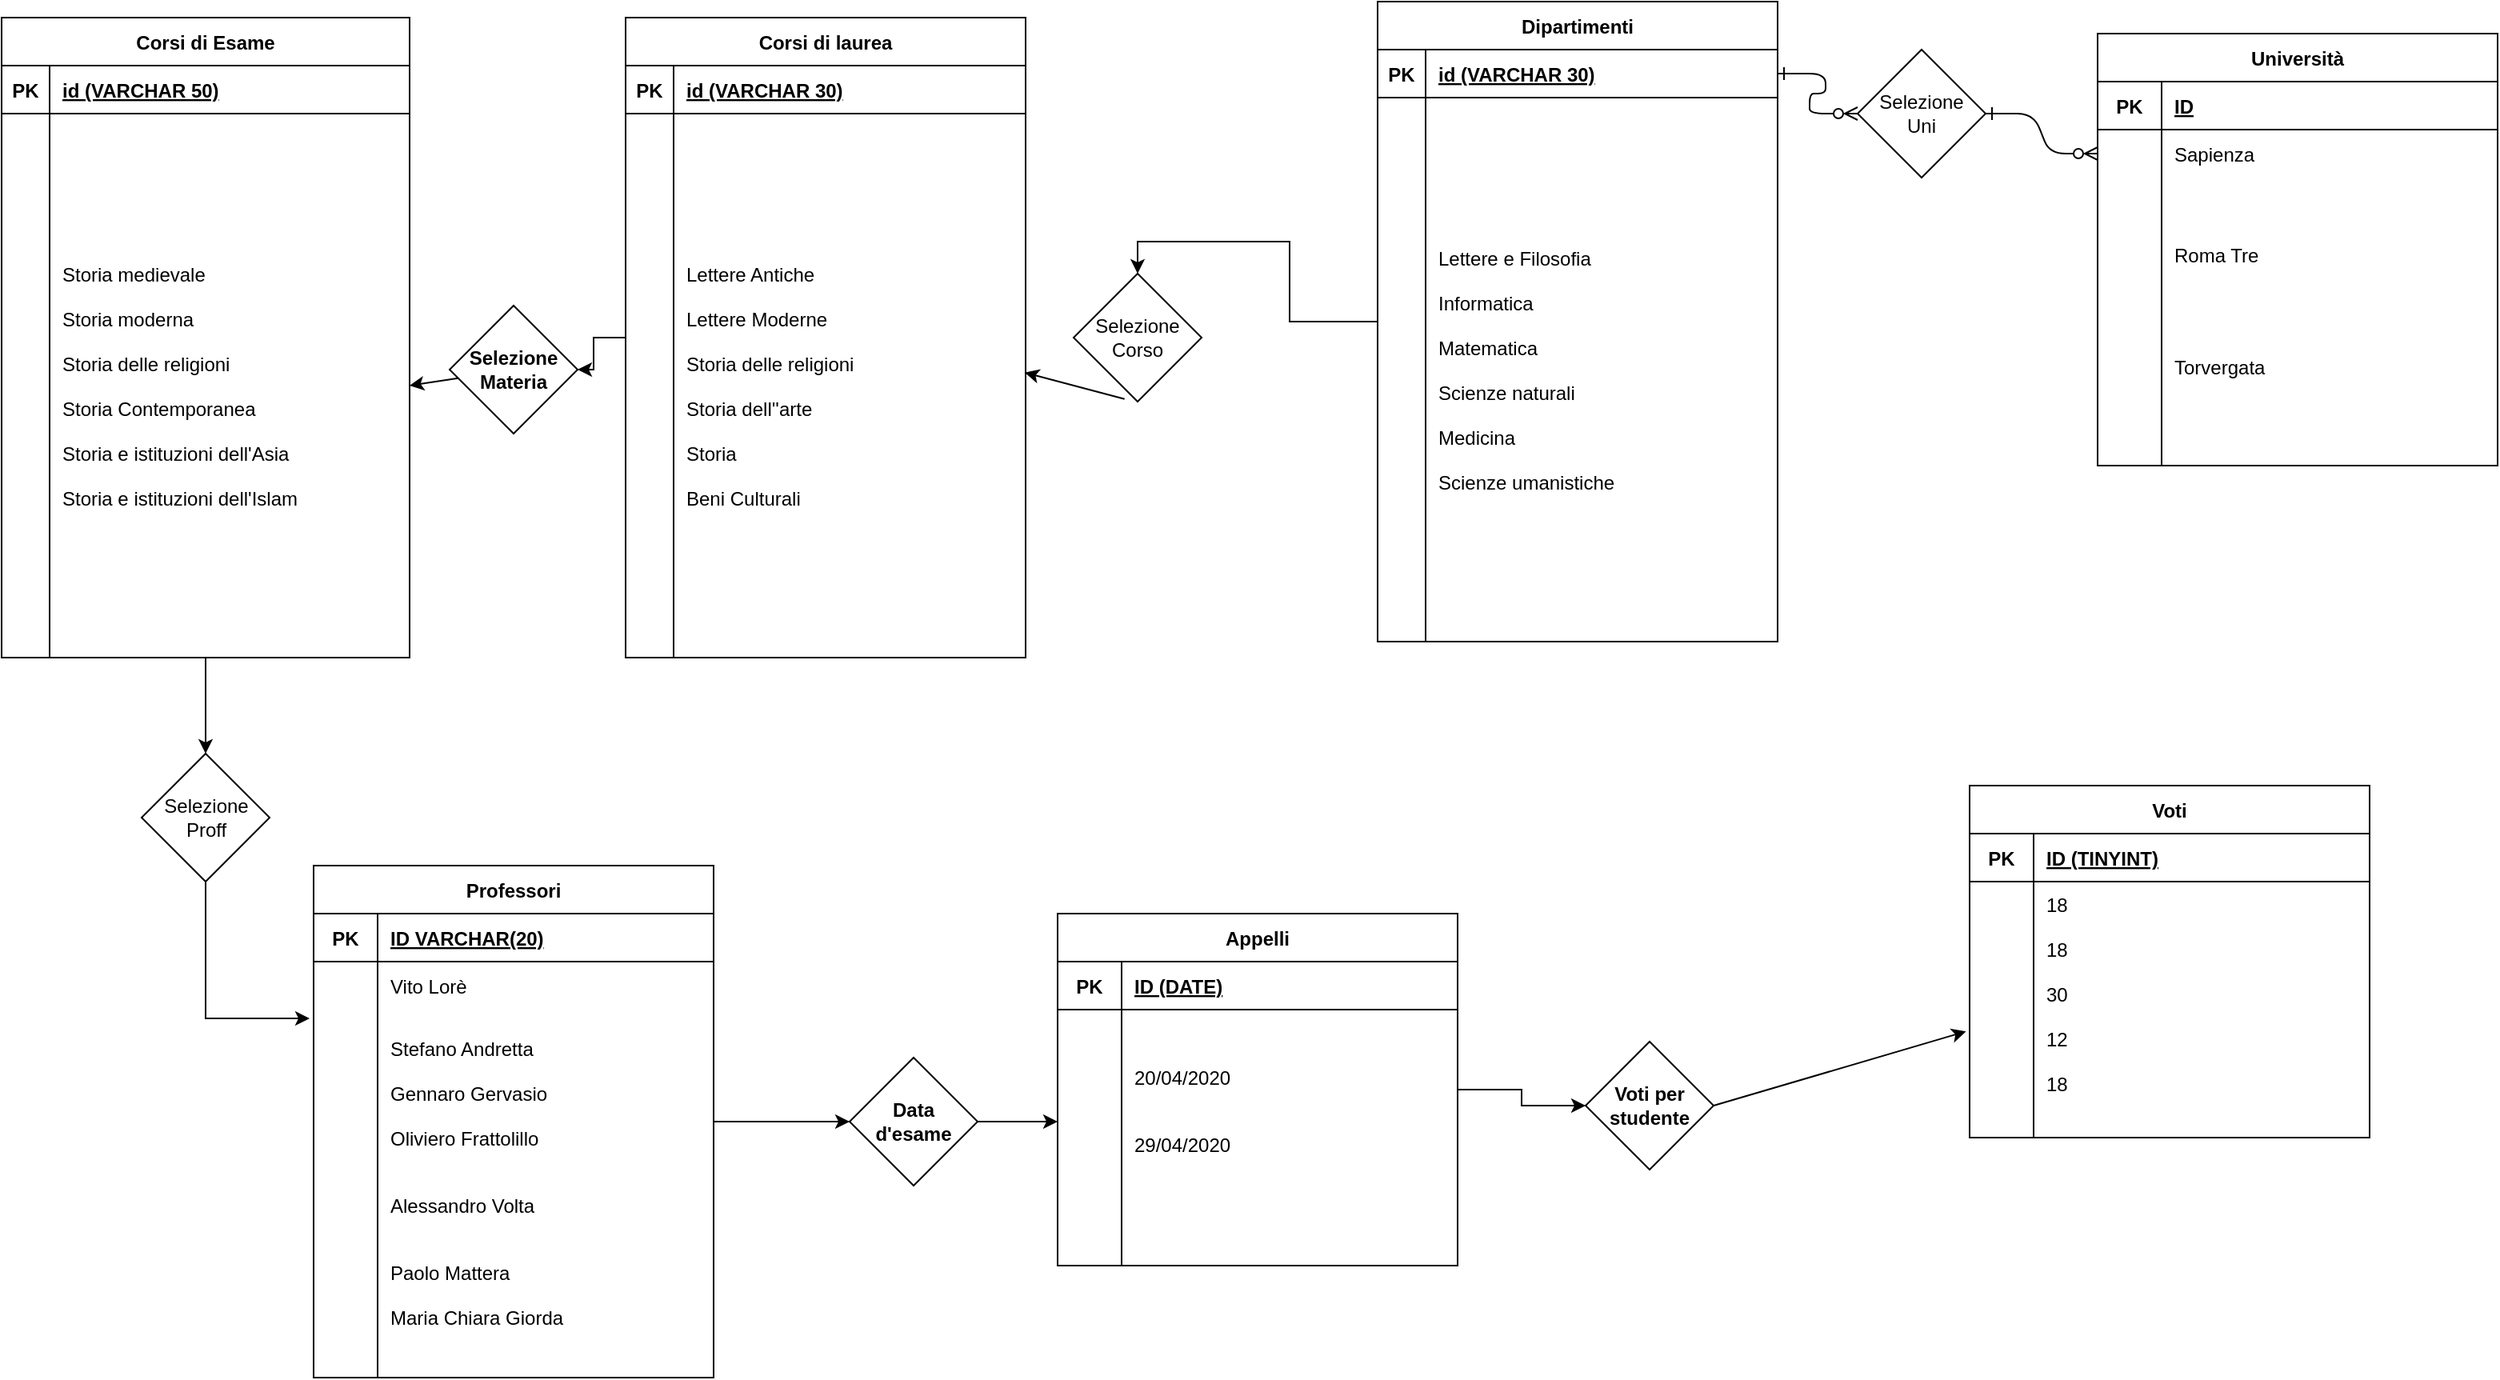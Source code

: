 <mxfile version="21.2.1" type="github">
  <diagram id="R2lEEEUBdFMjLlhIrx00" name="Page-1">
    <mxGraphModel dx="1687" dy="911" grid="1" gridSize="10" guides="1" tooltips="1" connect="1" arrows="1" fold="1" page="1" pageScale="1" pageWidth="850" pageHeight="1100" math="0" shadow="0" extFonts="Permanent Marker^https://fonts.googleapis.com/css?family=Permanent+Marker">
      <root>
        <mxCell id="0" />
        <mxCell id="1" parent="0" />
        <mxCell id="C-vyLk0tnHw3VtMMgP7b-1" value="" style="edgeStyle=entityRelationEdgeStyle;endArrow=ERzeroToMany;startArrow=ERone;endFill=1;startFill=0;" parent="1" source="h8qXrJD4TZeDcTLQphAm-74" target="C-vyLk0tnHw3VtMMgP7b-6" edge="1">
          <mxGeometry width="100" height="100" relative="1" as="geometry">
            <mxPoint x="340" y="720" as="sourcePoint" />
            <mxPoint x="440" y="620" as="targetPoint" />
          </mxGeometry>
        </mxCell>
        <mxCell id="C-vyLk0tnHw3VtMMgP7b-2" value="Università" style="shape=table;startSize=30;container=1;collapsible=1;childLayout=tableLayout;fixedRows=1;rowLines=0;fontStyle=1;align=center;resizeLast=1;" parent="1" vertex="1">
          <mxGeometry x="1320" y="230" width="250" height="270" as="geometry" />
        </mxCell>
        <mxCell id="C-vyLk0tnHw3VtMMgP7b-3" value="" style="shape=partialRectangle;collapsible=0;dropTarget=0;pointerEvents=0;fillColor=none;points=[[0,0.5],[1,0.5]];portConstraint=eastwest;top=0;left=0;right=0;bottom=1;" parent="C-vyLk0tnHw3VtMMgP7b-2" vertex="1">
          <mxGeometry y="30" width="250" height="30" as="geometry" />
        </mxCell>
        <mxCell id="C-vyLk0tnHw3VtMMgP7b-4" value="PK" style="shape=partialRectangle;overflow=hidden;connectable=0;fillColor=none;top=0;left=0;bottom=0;right=0;fontStyle=1;" parent="C-vyLk0tnHw3VtMMgP7b-3" vertex="1">
          <mxGeometry width="40" height="30" as="geometry">
            <mxRectangle width="40" height="30" as="alternateBounds" />
          </mxGeometry>
        </mxCell>
        <mxCell id="C-vyLk0tnHw3VtMMgP7b-5" value="ID" style="shape=partialRectangle;overflow=hidden;connectable=0;fillColor=none;top=0;left=0;bottom=0;right=0;align=left;spacingLeft=6;fontStyle=5;" parent="C-vyLk0tnHw3VtMMgP7b-3" vertex="1">
          <mxGeometry x="40" width="210" height="30" as="geometry">
            <mxRectangle width="210" height="30" as="alternateBounds" />
          </mxGeometry>
        </mxCell>
        <mxCell id="C-vyLk0tnHw3VtMMgP7b-6" value="" style="shape=partialRectangle;collapsible=0;dropTarget=0;pointerEvents=0;fillColor=none;points=[[0,0.5],[1,0.5]];portConstraint=eastwest;top=0;left=0;right=0;bottom=0;" parent="C-vyLk0tnHw3VtMMgP7b-2" vertex="1">
          <mxGeometry y="60" width="250" height="30" as="geometry" />
        </mxCell>
        <mxCell id="C-vyLk0tnHw3VtMMgP7b-7" value="" style="shape=partialRectangle;overflow=hidden;connectable=0;fillColor=none;top=0;left=0;bottom=0;right=0;" parent="C-vyLk0tnHw3VtMMgP7b-6" vertex="1">
          <mxGeometry width="40" height="30" as="geometry">
            <mxRectangle width="40" height="30" as="alternateBounds" />
          </mxGeometry>
        </mxCell>
        <mxCell id="C-vyLk0tnHw3VtMMgP7b-8" value="Sapienza" style="shape=partialRectangle;overflow=hidden;connectable=0;fillColor=none;top=0;left=0;bottom=0;right=0;align=left;spacingLeft=6;" parent="C-vyLk0tnHw3VtMMgP7b-6" vertex="1">
          <mxGeometry x="40" width="210" height="30" as="geometry">
            <mxRectangle width="210" height="30" as="alternateBounds" />
          </mxGeometry>
        </mxCell>
        <mxCell id="C-vyLk0tnHw3VtMMgP7b-9" value="" style="shape=partialRectangle;collapsible=0;dropTarget=0;pointerEvents=0;fillColor=none;points=[[0,0.5],[1,0.5]];portConstraint=eastwest;top=0;left=0;right=0;bottom=0;" parent="C-vyLk0tnHw3VtMMgP7b-2" vertex="1">
          <mxGeometry y="90" width="250" height="180" as="geometry" />
        </mxCell>
        <mxCell id="C-vyLk0tnHw3VtMMgP7b-10" value="" style="shape=partialRectangle;overflow=hidden;connectable=0;fillColor=none;top=0;left=0;bottom=0;right=0;" parent="C-vyLk0tnHw3VtMMgP7b-9" vertex="1">
          <mxGeometry width="40" height="180" as="geometry">
            <mxRectangle width="40" height="180" as="alternateBounds" />
          </mxGeometry>
        </mxCell>
        <mxCell id="C-vyLk0tnHw3VtMMgP7b-11" value="Roma Tre&#xa;&#xa;&#xa;&#xa;&#xa;Torvergata&#xa;" style="shape=partialRectangle;overflow=hidden;connectable=0;fillColor=none;top=0;left=0;bottom=0;right=0;align=left;spacingLeft=6;" parent="C-vyLk0tnHw3VtMMgP7b-9" vertex="1">
          <mxGeometry x="40" width="210" height="180" as="geometry">
            <mxRectangle width="210" height="180" as="alternateBounds" />
          </mxGeometry>
        </mxCell>
        <mxCell id="h8qXrJD4TZeDcTLQphAm-7" style="edgeStyle=orthogonalEdgeStyle;rounded=0;orthogonalLoop=1;jettySize=auto;html=1;entryX=0.5;entryY=0;entryDx=0;entryDy=0;" parent="1" source="C-vyLk0tnHw3VtMMgP7b-23" target="h8qXrJD4TZeDcTLQphAm-6" edge="1">
          <mxGeometry relative="1" as="geometry">
            <mxPoint x="205" y="670" as="targetPoint" />
          </mxGeometry>
        </mxCell>
        <mxCell id="C-vyLk0tnHw3VtMMgP7b-23" value="Dipartimenti" style="shape=table;startSize=30;container=1;collapsible=1;childLayout=tableLayout;fixedRows=1;rowLines=0;fontStyle=1;align=center;resizeLast=1;" parent="1" vertex="1">
          <mxGeometry x="870" y="210" width="250" height="400" as="geometry" />
        </mxCell>
        <mxCell id="C-vyLk0tnHw3VtMMgP7b-24" value="" style="shape=partialRectangle;collapsible=0;dropTarget=0;pointerEvents=0;fillColor=none;points=[[0,0.5],[1,0.5]];portConstraint=eastwest;top=0;left=0;right=0;bottom=1;" parent="C-vyLk0tnHw3VtMMgP7b-23" vertex="1">
          <mxGeometry y="30" width="250" height="30" as="geometry" />
        </mxCell>
        <mxCell id="C-vyLk0tnHw3VtMMgP7b-25" value="PK" style="shape=partialRectangle;overflow=hidden;connectable=0;fillColor=none;top=0;left=0;bottom=0;right=0;fontStyle=1;" parent="C-vyLk0tnHw3VtMMgP7b-24" vertex="1">
          <mxGeometry width="30" height="30" as="geometry">
            <mxRectangle width="30" height="30" as="alternateBounds" />
          </mxGeometry>
        </mxCell>
        <mxCell id="C-vyLk0tnHw3VtMMgP7b-26" value="id (VARCHAR 30) " style="shape=partialRectangle;overflow=hidden;connectable=0;fillColor=none;top=0;left=0;bottom=0;right=0;align=left;spacingLeft=6;fontStyle=5;" parent="C-vyLk0tnHw3VtMMgP7b-24" vertex="1">
          <mxGeometry x="30" width="220" height="30" as="geometry">
            <mxRectangle width="220" height="30" as="alternateBounds" />
          </mxGeometry>
        </mxCell>
        <mxCell id="C-vyLk0tnHw3VtMMgP7b-27" value="" style="shape=partialRectangle;collapsible=0;dropTarget=0;pointerEvents=0;fillColor=none;points=[[0,0.5],[1,0.5]];portConstraint=eastwest;top=0;left=0;right=0;bottom=0;" parent="C-vyLk0tnHw3VtMMgP7b-23" vertex="1">
          <mxGeometry y="60" width="250" height="340" as="geometry" />
        </mxCell>
        <mxCell id="C-vyLk0tnHw3VtMMgP7b-28" value="" style="shape=partialRectangle;overflow=hidden;connectable=0;fillColor=none;top=0;left=0;bottom=0;right=0;" parent="C-vyLk0tnHw3VtMMgP7b-27" vertex="1">
          <mxGeometry width="30" height="340" as="geometry">
            <mxRectangle width="30" height="340" as="alternateBounds" />
          </mxGeometry>
        </mxCell>
        <mxCell id="C-vyLk0tnHw3VtMMgP7b-29" value="Lettere e Filosofia&#xa;&#xa;Informatica&#xa;&#xa;Matematica&#xa;&#xa;Scienze naturali &#xa;&#xa;Medicina&#xa;&#xa;Scienze umanistiche" style="shape=partialRectangle;overflow=hidden;connectable=0;fillColor=none;top=0;left=0;bottom=0;right=0;align=left;spacingLeft=6;" parent="C-vyLk0tnHw3VtMMgP7b-27" vertex="1">
          <mxGeometry x="30" width="220" height="340" as="geometry">
            <mxRectangle width="220" height="340" as="alternateBounds" />
          </mxGeometry>
        </mxCell>
        <mxCell id="h8qXrJD4TZeDcTLQphAm-6" value="&lt;div&gt;Selezione &lt;br&gt;&lt;/div&gt;&lt;div&gt;Corso&lt;br&gt;&lt;/div&gt;" style="rhombus;whiteSpace=wrap;html=1;" parent="1" vertex="1">
          <mxGeometry x="680" y="380" width="80" height="80" as="geometry" />
        </mxCell>
        <mxCell id="h8qXrJD4TZeDcTLQphAm-20" value="" style="edgeStyle=orthogonalEdgeStyle;rounded=0;orthogonalLoop=1;jettySize=auto;html=1;" parent="1" source="h8qXrJD4TZeDcTLQphAm-12" target="h8qXrJD4TZeDcTLQphAm-19" edge="1">
          <mxGeometry relative="1" as="geometry" />
        </mxCell>
        <mxCell id="h8qXrJD4TZeDcTLQphAm-12" value="Corsi di laurea" style="shape=table;startSize=30;container=1;collapsible=1;childLayout=tableLayout;fixedRows=1;rowLines=0;fontStyle=1;align=center;resizeLast=1;" parent="1" vertex="1">
          <mxGeometry x="400" y="220" width="250" height="400" as="geometry" />
        </mxCell>
        <mxCell id="h8qXrJD4TZeDcTLQphAm-13" value="" style="shape=partialRectangle;collapsible=0;dropTarget=0;pointerEvents=0;fillColor=none;points=[[0,0.5],[1,0.5]];portConstraint=eastwest;top=0;left=0;right=0;bottom=1;" parent="h8qXrJD4TZeDcTLQphAm-12" vertex="1">
          <mxGeometry y="30" width="250" height="30" as="geometry" />
        </mxCell>
        <mxCell id="h8qXrJD4TZeDcTLQphAm-14" value="PK" style="shape=partialRectangle;overflow=hidden;connectable=0;fillColor=none;top=0;left=0;bottom=0;right=0;fontStyle=1;" parent="h8qXrJD4TZeDcTLQphAm-13" vertex="1">
          <mxGeometry width="30" height="30" as="geometry">
            <mxRectangle width="30" height="30" as="alternateBounds" />
          </mxGeometry>
        </mxCell>
        <mxCell id="h8qXrJD4TZeDcTLQphAm-15" value="id (VARCHAR 30)" style="shape=partialRectangle;overflow=hidden;connectable=0;fillColor=none;top=0;left=0;bottom=0;right=0;align=left;spacingLeft=6;fontStyle=5;" parent="h8qXrJD4TZeDcTLQphAm-13" vertex="1">
          <mxGeometry x="30" width="220" height="30" as="geometry">
            <mxRectangle width="220" height="30" as="alternateBounds" />
          </mxGeometry>
        </mxCell>
        <mxCell id="h8qXrJD4TZeDcTLQphAm-16" value="" style="shape=partialRectangle;collapsible=0;dropTarget=0;pointerEvents=0;fillColor=none;points=[[0,0.5],[1,0.5]];portConstraint=eastwest;top=0;left=0;right=0;bottom=0;" parent="h8qXrJD4TZeDcTLQphAm-12" vertex="1">
          <mxGeometry y="60" width="250" height="340" as="geometry" />
        </mxCell>
        <mxCell id="h8qXrJD4TZeDcTLQphAm-17" value="" style="shape=partialRectangle;overflow=hidden;connectable=0;fillColor=none;top=0;left=0;bottom=0;right=0;" parent="h8qXrJD4TZeDcTLQphAm-16" vertex="1">
          <mxGeometry width="30" height="340" as="geometry">
            <mxRectangle width="30" height="340" as="alternateBounds" />
          </mxGeometry>
        </mxCell>
        <mxCell id="h8qXrJD4TZeDcTLQphAm-18" value="Lettere Antiche&#xa;&#xa;Lettere Moderne&#xa;&#xa;Storia delle religioni&#xa;&#xa;Storia dell&#39;&#39;arte&#xa;&#xa;Storia&#xa;&#xa;Beni Culturali" style="shape=partialRectangle;overflow=hidden;connectable=0;fillColor=none;top=0;left=0;bottom=0;right=0;align=left;spacingLeft=6;" parent="h8qXrJD4TZeDcTLQphAm-16" vertex="1">
          <mxGeometry x="30" width="220" height="340" as="geometry">
            <mxRectangle width="220" height="340" as="alternateBounds" />
          </mxGeometry>
        </mxCell>
        <mxCell id="h8qXrJD4TZeDcTLQphAm-19" value="&lt;div&gt;Selezione&lt;/div&gt;&lt;div&gt;Materia&lt;br&gt;&lt;/div&gt;" style="rhombus;whiteSpace=wrap;html=1;startSize=30;fontStyle=1;" parent="1" vertex="1">
          <mxGeometry x="290" y="400" width="80" height="80" as="geometry" />
        </mxCell>
        <mxCell id="pwPn2gaEZ3_HKGQv34FF-6" value="" style="edgeStyle=orthogonalEdgeStyle;rounded=0;orthogonalLoop=1;jettySize=auto;html=1;entryX=-0.01;entryY=0.024;entryDx=0;entryDy=0;entryPerimeter=0;" edge="1" parent="1" source="h8qXrJD4TZeDcTLQphAm-22" target="h8qXrJD4TZeDcTLQphAm-54">
          <mxGeometry relative="1" as="geometry">
            <mxPoint x="137.5" y="850" as="targetPoint" />
          </mxGeometry>
        </mxCell>
        <mxCell id="h8qXrJD4TZeDcTLQphAm-22" value="&lt;div&gt;Selezione &lt;br&gt;&lt;/div&gt;&lt;div&gt;Proff&lt;br&gt;&lt;/div&gt;" style="rhombus;whiteSpace=wrap;html=1;" parent="1" vertex="1">
          <mxGeometry x="97.5" y="680" width="80" height="80" as="geometry" />
        </mxCell>
        <mxCell id="pwPn2gaEZ3_HKGQv34FF-4" value="" style="edgeStyle=orthogonalEdgeStyle;rounded=0;orthogonalLoop=1;jettySize=auto;html=1;" edge="1" parent="1" source="h8qXrJD4TZeDcTLQphAm-23" target="h8qXrJD4TZeDcTLQphAm-22">
          <mxGeometry relative="1" as="geometry" />
        </mxCell>
        <mxCell id="h8qXrJD4TZeDcTLQphAm-23" value="Corsi di Esame" style="shape=table;startSize=30;container=1;collapsible=1;childLayout=tableLayout;fixedRows=1;rowLines=0;fontStyle=1;align=center;resizeLast=1;" parent="1" vertex="1">
          <mxGeometry x="10" y="220" width="255" height="400" as="geometry" />
        </mxCell>
        <mxCell id="h8qXrJD4TZeDcTLQphAm-24" value="" style="shape=partialRectangle;collapsible=0;dropTarget=0;pointerEvents=0;fillColor=none;points=[[0,0.5],[1,0.5]];portConstraint=eastwest;top=0;left=0;right=0;bottom=1;" parent="h8qXrJD4TZeDcTLQphAm-23" vertex="1">
          <mxGeometry y="30" width="255" height="30" as="geometry" />
        </mxCell>
        <mxCell id="h8qXrJD4TZeDcTLQphAm-25" value="PK" style="shape=partialRectangle;overflow=hidden;connectable=0;fillColor=none;top=0;left=0;bottom=0;right=0;fontStyle=1;" parent="h8qXrJD4TZeDcTLQphAm-24" vertex="1">
          <mxGeometry width="30" height="30" as="geometry">
            <mxRectangle width="30" height="30" as="alternateBounds" />
          </mxGeometry>
        </mxCell>
        <mxCell id="h8qXrJD4TZeDcTLQphAm-26" value="id (VARCHAR 50)" style="shape=partialRectangle;overflow=hidden;connectable=0;fillColor=none;top=0;left=0;bottom=0;right=0;align=left;spacingLeft=6;fontStyle=5;" parent="h8qXrJD4TZeDcTLQphAm-24" vertex="1">
          <mxGeometry x="30" width="225" height="30" as="geometry">
            <mxRectangle width="225" height="30" as="alternateBounds" />
          </mxGeometry>
        </mxCell>
        <mxCell id="h8qXrJD4TZeDcTLQphAm-27" value="" style="shape=partialRectangle;collapsible=0;dropTarget=0;pointerEvents=0;fillColor=none;points=[[0,0.5],[1,0.5]];portConstraint=eastwest;top=0;left=0;right=0;bottom=0;" parent="h8qXrJD4TZeDcTLQphAm-23" vertex="1">
          <mxGeometry y="60" width="255" height="340" as="geometry" />
        </mxCell>
        <mxCell id="h8qXrJD4TZeDcTLQphAm-28" value="" style="shape=partialRectangle;overflow=hidden;connectable=0;fillColor=none;top=0;left=0;bottom=0;right=0;" parent="h8qXrJD4TZeDcTLQphAm-27" vertex="1">
          <mxGeometry width="30" height="340" as="geometry">
            <mxRectangle width="30" height="340" as="alternateBounds" />
          </mxGeometry>
        </mxCell>
        <mxCell id="h8qXrJD4TZeDcTLQphAm-29" value="Storia medievale&#xa;&#xa;Storia moderna&#xa;&#xa;Storia delle religioni&#xa;&#xa;Storia Contemporanea&#xa;&#xa;Storia e istituzioni dell&#39;Asia&#xa;&#xa;Storia e istituzioni dell&#39;Islam" style="shape=partialRectangle;overflow=hidden;connectable=0;fillColor=none;top=0;left=0;bottom=0;right=0;align=left;spacingLeft=6;" parent="h8qXrJD4TZeDcTLQphAm-27" vertex="1">
          <mxGeometry x="30" width="225" height="340" as="geometry">
            <mxRectangle width="225" height="340" as="alternateBounds" />
          </mxGeometry>
        </mxCell>
        <mxCell id="h8qXrJD4TZeDcTLQphAm-61" value="" style="edgeStyle=orthogonalEdgeStyle;rounded=0;orthogonalLoop=1;jettySize=auto;html=1;" parent="1" source="h8qXrJD4TZeDcTLQphAm-47" target="h8qXrJD4TZeDcTLQphAm-60" edge="1">
          <mxGeometry relative="1" as="geometry" />
        </mxCell>
        <mxCell id="h8qXrJD4TZeDcTLQphAm-47" value="Professori" style="shape=table;startSize=30;container=1;collapsible=1;childLayout=tableLayout;fixedRows=1;rowLines=0;fontStyle=1;align=center;resizeLast=1;" parent="1" vertex="1">
          <mxGeometry x="205" y="750" width="250" height="320" as="geometry" />
        </mxCell>
        <mxCell id="h8qXrJD4TZeDcTLQphAm-48" value="" style="shape=partialRectangle;collapsible=0;dropTarget=0;pointerEvents=0;fillColor=none;points=[[0,0.5],[1,0.5]];portConstraint=eastwest;top=0;left=0;right=0;bottom=1;" parent="h8qXrJD4TZeDcTLQphAm-47" vertex="1">
          <mxGeometry y="30" width="250" height="30" as="geometry" />
        </mxCell>
        <mxCell id="h8qXrJD4TZeDcTLQphAm-49" value="PK" style="shape=partialRectangle;overflow=hidden;connectable=0;fillColor=none;top=0;left=0;bottom=0;right=0;fontStyle=1;" parent="h8qXrJD4TZeDcTLQphAm-48" vertex="1">
          <mxGeometry width="40" height="30" as="geometry">
            <mxRectangle width="40" height="30" as="alternateBounds" />
          </mxGeometry>
        </mxCell>
        <mxCell id="h8qXrJD4TZeDcTLQphAm-50" value="ID VARCHAR(20)" style="shape=partialRectangle;overflow=hidden;connectable=0;fillColor=none;top=0;left=0;bottom=0;right=0;align=left;spacingLeft=6;fontStyle=5;" parent="h8qXrJD4TZeDcTLQphAm-48" vertex="1">
          <mxGeometry x="40" width="210" height="30" as="geometry">
            <mxRectangle width="210" height="30" as="alternateBounds" />
          </mxGeometry>
        </mxCell>
        <mxCell id="h8qXrJD4TZeDcTLQphAm-51" value="" style="shape=partialRectangle;collapsible=0;dropTarget=0;pointerEvents=0;fillColor=none;points=[[0,0.5],[1,0.5]];portConstraint=eastwest;top=0;left=0;right=0;bottom=0;" parent="h8qXrJD4TZeDcTLQphAm-47" vertex="1">
          <mxGeometry y="60" width="250" height="30" as="geometry" />
        </mxCell>
        <mxCell id="h8qXrJD4TZeDcTLQphAm-52" value="" style="shape=partialRectangle;overflow=hidden;connectable=0;fillColor=none;top=0;left=0;bottom=0;right=0;" parent="h8qXrJD4TZeDcTLQphAm-51" vertex="1">
          <mxGeometry width="40" height="30" as="geometry">
            <mxRectangle width="40" height="30" as="alternateBounds" />
          </mxGeometry>
        </mxCell>
        <mxCell id="h8qXrJD4TZeDcTLQphAm-53" value="Vito Lorè" style="shape=partialRectangle;overflow=hidden;connectable=0;fillColor=none;top=0;left=0;bottom=0;right=0;align=left;spacingLeft=6;" parent="h8qXrJD4TZeDcTLQphAm-51" vertex="1">
          <mxGeometry x="40" width="210" height="30" as="geometry">
            <mxRectangle width="210" height="30" as="alternateBounds" />
          </mxGeometry>
        </mxCell>
        <mxCell id="h8qXrJD4TZeDcTLQphAm-54" value="" style="shape=partialRectangle;collapsible=0;dropTarget=0;pointerEvents=0;fillColor=none;points=[[0,0.5],[1,0.5]];portConstraint=eastwest;top=0;left=0;right=0;bottom=0;" parent="h8qXrJD4TZeDcTLQphAm-47" vertex="1">
          <mxGeometry y="90" width="250" height="230" as="geometry" />
        </mxCell>
        <mxCell id="h8qXrJD4TZeDcTLQphAm-55" value="" style="shape=partialRectangle;overflow=hidden;connectable=0;fillColor=none;top=0;left=0;bottom=0;right=0;" parent="h8qXrJD4TZeDcTLQphAm-54" vertex="1">
          <mxGeometry width="40" height="230" as="geometry">
            <mxRectangle width="40" height="230" as="alternateBounds" />
          </mxGeometry>
        </mxCell>
        <mxCell id="h8qXrJD4TZeDcTLQphAm-56" value="Stefano Andretta&#xa;&#xa;Gennaro Gervasio&#xa;&#xa;Oliviero Frattolillo &#xa;&#xa;&#xa;Alessandro Volta &#xa;&#xa;&#xa;Paolo Mattera&#xa;&#xa;Maria Chiara Giorda&#xa;" style="shape=partialRectangle;overflow=hidden;connectable=0;fillColor=none;top=0;left=0;bottom=0;right=0;align=left;spacingLeft=6;" parent="h8qXrJD4TZeDcTLQphAm-54" vertex="1">
          <mxGeometry x="40" width="210" height="230" as="geometry">
            <mxRectangle width="210" height="230" as="alternateBounds" />
          </mxGeometry>
        </mxCell>
        <mxCell id="pwPn2gaEZ3_HKGQv34FF-7" value="" style="edgeStyle=orthogonalEdgeStyle;rounded=0;orthogonalLoop=1;jettySize=auto;html=1;" edge="1" parent="1" source="h8qXrJD4TZeDcTLQphAm-60" target="h8qXrJD4TZeDcTLQphAm-66">
          <mxGeometry relative="1" as="geometry" />
        </mxCell>
        <mxCell id="h8qXrJD4TZeDcTLQphAm-60" value="&lt;div&gt;Data &lt;br&gt;&lt;/div&gt;&lt;div&gt;d&#39;esame&lt;/div&gt;" style="rhombus;whiteSpace=wrap;html=1;startSize=30;fontStyle=1;" parent="1" vertex="1">
          <mxGeometry x="540" y="870" width="80" height="80" as="geometry" />
        </mxCell>
        <mxCell id="h8qXrJD4TZeDcTLQphAm-76" value="" style="edgeStyle=orthogonalEdgeStyle;rounded=0;orthogonalLoop=1;jettySize=auto;html=1;" parent="1" source="h8qXrJD4TZeDcTLQphAm-62" target="h8qXrJD4TZeDcTLQphAm-75" edge="1">
          <mxGeometry relative="1" as="geometry" />
        </mxCell>
        <mxCell id="h8qXrJD4TZeDcTLQphAm-62" value="Appelli" style="shape=table;startSize=30;container=1;collapsible=1;childLayout=tableLayout;fixedRows=1;rowLines=0;fontStyle=1;align=center;resizeLast=1;" parent="1" vertex="1">
          <mxGeometry x="670" y="780" width="250" height="220" as="geometry" />
        </mxCell>
        <mxCell id="h8qXrJD4TZeDcTLQphAm-63" value="" style="shape=partialRectangle;collapsible=0;dropTarget=0;pointerEvents=0;fillColor=none;points=[[0,0.5],[1,0.5]];portConstraint=eastwest;top=0;left=0;right=0;bottom=1;" parent="h8qXrJD4TZeDcTLQphAm-62" vertex="1">
          <mxGeometry y="30" width="250" height="30" as="geometry" />
        </mxCell>
        <mxCell id="h8qXrJD4TZeDcTLQphAm-64" value="PK" style="shape=partialRectangle;overflow=hidden;connectable=0;fillColor=none;top=0;left=0;bottom=0;right=0;fontStyle=1;" parent="h8qXrJD4TZeDcTLQphAm-63" vertex="1">
          <mxGeometry width="40" height="30" as="geometry">
            <mxRectangle width="40" height="30" as="alternateBounds" />
          </mxGeometry>
        </mxCell>
        <mxCell id="h8qXrJD4TZeDcTLQphAm-65" value="ID (DATE)" style="shape=partialRectangle;overflow=hidden;connectable=0;fillColor=none;top=0;left=0;bottom=0;right=0;align=left;spacingLeft=6;fontStyle=5;" parent="h8qXrJD4TZeDcTLQphAm-63" vertex="1">
          <mxGeometry x="40" width="210" height="30" as="geometry">
            <mxRectangle width="210" height="30" as="alternateBounds" />
          </mxGeometry>
        </mxCell>
        <mxCell id="h8qXrJD4TZeDcTLQphAm-66" value="" style="shape=partialRectangle;collapsible=0;dropTarget=0;pointerEvents=0;fillColor=none;points=[[0,0.5],[1,0.5]];portConstraint=eastwest;top=0;left=0;right=0;bottom=0;" parent="h8qXrJD4TZeDcTLQphAm-62" vertex="1">
          <mxGeometry y="60" width="250" height="140" as="geometry" />
        </mxCell>
        <mxCell id="h8qXrJD4TZeDcTLQphAm-67" value="" style="shape=partialRectangle;overflow=hidden;connectable=0;fillColor=none;top=0;left=0;bottom=0;right=0;" parent="h8qXrJD4TZeDcTLQphAm-66" vertex="1">
          <mxGeometry width="40" height="140" as="geometry">
            <mxRectangle width="40" height="140" as="alternateBounds" />
          </mxGeometry>
        </mxCell>
        <mxCell id="h8qXrJD4TZeDcTLQphAm-68" value="20/04/2020&#xa;&#xa;&#xa;29/04/2020&#xa;" style="shape=partialRectangle;overflow=hidden;connectable=0;fillColor=none;top=0;left=0;bottom=0;right=0;align=left;spacingLeft=6;" parent="h8qXrJD4TZeDcTLQphAm-66" vertex="1">
          <mxGeometry x="40" width="210" height="140" as="geometry">
            <mxRectangle width="210" height="140" as="alternateBounds" />
          </mxGeometry>
        </mxCell>
        <mxCell id="h8qXrJD4TZeDcTLQphAm-69" value="" style="shape=partialRectangle;collapsible=0;dropTarget=0;pointerEvents=0;fillColor=none;points=[[0,0.5],[1,0.5]];portConstraint=eastwest;top=0;left=0;right=0;bottom=0;" parent="h8qXrJD4TZeDcTLQphAm-62" vertex="1">
          <mxGeometry y="200" width="250" height="20" as="geometry" />
        </mxCell>
        <mxCell id="h8qXrJD4TZeDcTLQphAm-70" value="" style="shape=partialRectangle;overflow=hidden;connectable=0;fillColor=none;top=0;left=0;bottom=0;right=0;" parent="h8qXrJD4TZeDcTLQphAm-69" vertex="1">
          <mxGeometry width="40" height="20" as="geometry">
            <mxRectangle width="40" height="20" as="alternateBounds" />
          </mxGeometry>
        </mxCell>
        <mxCell id="h8qXrJD4TZeDcTLQphAm-71" value="" style="shape=partialRectangle;overflow=hidden;connectable=0;fillColor=none;top=0;left=0;bottom=0;right=0;align=left;spacingLeft=6;" parent="h8qXrJD4TZeDcTLQphAm-69" vertex="1">
          <mxGeometry x="40" width="210" height="20" as="geometry">
            <mxRectangle width="210" height="20" as="alternateBounds" />
          </mxGeometry>
        </mxCell>
        <mxCell id="h8qXrJD4TZeDcTLQphAm-75" value="&lt;div&gt;Voti per&lt;/div&gt;&lt;div&gt;studente&lt;br&gt;&lt;/div&gt;" style="rhombus;whiteSpace=wrap;html=1;startSize=30;fontStyle=1;" parent="1" vertex="1">
          <mxGeometry x="1000" y="860" width="80" height="80" as="geometry" />
        </mxCell>
        <mxCell id="h8qXrJD4TZeDcTLQphAm-79" value="Voti" style="shape=table;startSize=30;container=1;collapsible=1;childLayout=tableLayout;fixedRows=1;rowLines=0;fontStyle=1;align=center;resizeLast=1;" parent="1" vertex="1">
          <mxGeometry x="1240" y="700" width="250" height="220" as="geometry" />
        </mxCell>
        <mxCell id="h8qXrJD4TZeDcTLQphAm-80" value="" style="shape=partialRectangle;collapsible=0;dropTarget=0;pointerEvents=0;fillColor=none;points=[[0,0.5],[1,0.5]];portConstraint=eastwest;top=0;left=0;right=0;bottom=1;" parent="h8qXrJD4TZeDcTLQphAm-79" vertex="1">
          <mxGeometry y="30" width="250" height="30" as="geometry" />
        </mxCell>
        <mxCell id="h8qXrJD4TZeDcTLQphAm-81" value="PK" style="shape=partialRectangle;overflow=hidden;connectable=0;fillColor=none;top=0;left=0;bottom=0;right=0;fontStyle=1;" parent="h8qXrJD4TZeDcTLQphAm-80" vertex="1">
          <mxGeometry width="40" height="30" as="geometry">
            <mxRectangle width="40" height="30" as="alternateBounds" />
          </mxGeometry>
        </mxCell>
        <mxCell id="h8qXrJD4TZeDcTLQphAm-82" value="ID (TINYINT)" style="shape=partialRectangle;overflow=hidden;connectable=0;fillColor=none;top=0;left=0;bottom=0;right=0;align=left;spacingLeft=6;fontStyle=5;" parent="h8qXrJD4TZeDcTLQphAm-80" vertex="1">
          <mxGeometry x="40" width="210" height="30" as="geometry">
            <mxRectangle width="210" height="30" as="alternateBounds" />
          </mxGeometry>
        </mxCell>
        <mxCell id="h8qXrJD4TZeDcTLQphAm-83" value="" style="shape=partialRectangle;collapsible=0;dropTarget=0;pointerEvents=0;fillColor=none;points=[[0,0.5],[1,0.5]];portConstraint=eastwest;top=0;left=0;right=0;bottom=0;" parent="h8qXrJD4TZeDcTLQphAm-79" vertex="1">
          <mxGeometry y="60" width="250" height="140" as="geometry" />
        </mxCell>
        <mxCell id="h8qXrJD4TZeDcTLQphAm-84" value="" style="shape=partialRectangle;overflow=hidden;connectable=0;fillColor=none;top=0;left=0;bottom=0;right=0;" parent="h8qXrJD4TZeDcTLQphAm-83" vertex="1">
          <mxGeometry width="40" height="140" as="geometry">
            <mxRectangle width="40" height="140" as="alternateBounds" />
          </mxGeometry>
        </mxCell>
        <mxCell id="h8qXrJD4TZeDcTLQphAm-85" value="18&#xa;&#xa;18&#xa;&#xa;30&#xa;&#xa;12&#xa;&#xa;18" style="shape=partialRectangle;overflow=hidden;connectable=0;fillColor=none;top=0;left=0;bottom=0;right=0;align=left;spacingLeft=6;" parent="h8qXrJD4TZeDcTLQphAm-83" vertex="1">
          <mxGeometry x="40" width="210" height="140" as="geometry">
            <mxRectangle width="210" height="140" as="alternateBounds" />
          </mxGeometry>
        </mxCell>
        <mxCell id="h8qXrJD4TZeDcTLQphAm-86" value="" style="shape=partialRectangle;collapsible=0;dropTarget=0;pointerEvents=0;fillColor=none;points=[[0,0.5],[1,0.5]];portConstraint=eastwest;top=0;left=0;right=0;bottom=0;" parent="h8qXrJD4TZeDcTLQphAm-79" vertex="1">
          <mxGeometry y="200" width="250" height="20" as="geometry" />
        </mxCell>
        <mxCell id="h8qXrJD4TZeDcTLQphAm-87" value="" style="shape=partialRectangle;overflow=hidden;connectable=0;fillColor=none;top=0;left=0;bottom=0;right=0;" parent="h8qXrJD4TZeDcTLQphAm-86" vertex="1">
          <mxGeometry width="40" height="20" as="geometry">
            <mxRectangle width="40" height="20" as="alternateBounds" />
          </mxGeometry>
        </mxCell>
        <mxCell id="h8qXrJD4TZeDcTLQphAm-88" value="" style="shape=partialRectangle;overflow=hidden;connectable=0;fillColor=none;top=0;left=0;bottom=0;right=0;align=left;spacingLeft=6;" parent="h8qXrJD4TZeDcTLQphAm-86" vertex="1">
          <mxGeometry x="40" width="210" height="20" as="geometry">
            <mxRectangle width="210" height="20" as="alternateBounds" />
          </mxGeometry>
        </mxCell>
        <mxCell id="pwPn2gaEZ3_HKGQv34FF-1" value="" style="edgeStyle=entityRelationEdgeStyle;endArrow=ERzeroToMany;startArrow=ERone;endFill=1;startFill=0;" edge="1" parent="1" source="C-vyLk0tnHw3VtMMgP7b-24" target="h8qXrJD4TZeDcTLQphAm-74">
          <mxGeometry width="100" height="100" relative="1" as="geometry">
            <mxPoint x="1120" y="255" as="sourcePoint" />
            <mxPoint x="1320" y="305" as="targetPoint" />
          </mxGeometry>
        </mxCell>
        <mxCell id="h8qXrJD4TZeDcTLQphAm-74" value="&lt;div&gt;Selezione &lt;br&gt;&lt;/div&gt;&lt;div&gt;Uni&lt;br&gt;&lt;/div&gt;" style="rhombus;whiteSpace=wrap;html=1;" parent="1" vertex="1">
          <mxGeometry x="1170" y="240" width="80" height="80" as="geometry" />
        </mxCell>
        <mxCell id="pwPn2gaEZ3_HKGQv34FF-2" value="" style="edgeStyle=none;orthogonalLoop=1;jettySize=auto;html=1;rounded=0;entryX=0.998;entryY=0.476;entryDx=0;entryDy=0;entryPerimeter=0;exitX=0.398;exitY=0.98;exitDx=0;exitDy=0;exitPerimeter=0;" edge="1" parent="1" source="h8qXrJD4TZeDcTLQphAm-6" target="h8qXrJD4TZeDcTLQphAm-16">
          <mxGeometry width="100" relative="1" as="geometry">
            <mxPoint x="660" y="530" as="sourcePoint" />
            <mxPoint x="760" y="530" as="targetPoint" />
            <Array as="points" />
          </mxGeometry>
        </mxCell>
        <mxCell id="pwPn2gaEZ3_HKGQv34FF-3" value="" style="edgeStyle=none;orthogonalLoop=1;jettySize=auto;html=1;rounded=0;entryX=1;entryY=0.5;entryDx=0;entryDy=0;" edge="1" parent="1" source="h8qXrJD4TZeDcTLQphAm-19" target="h8qXrJD4TZeDcTLQphAm-27">
          <mxGeometry width="100" relative="1" as="geometry">
            <mxPoint x="260" y="540" as="sourcePoint" />
            <mxPoint x="280" y="450" as="targetPoint" />
            <Array as="points" />
          </mxGeometry>
        </mxCell>
        <mxCell id="pwPn2gaEZ3_HKGQv34FF-8" value="" style="edgeStyle=none;orthogonalLoop=1;jettySize=auto;html=1;rounded=0;entryX=-0.009;entryY=0.669;entryDx=0;entryDy=0;entryPerimeter=0;" edge="1" parent="1" target="h8qXrJD4TZeDcTLQphAm-83">
          <mxGeometry width="100" relative="1" as="geometry">
            <mxPoint x="1080" y="900" as="sourcePoint" />
            <mxPoint x="1180" y="850" as="targetPoint" />
            <Array as="points" />
          </mxGeometry>
        </mxCell>
      </root>
    </mxGraphModel>
  </diagram>
</mxfile>
